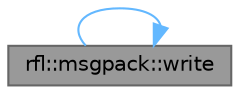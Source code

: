 digraph "rfl::msgpack::write"
{
 // LATEX_PDF_SIZE
  bgcolor="transparent";
  edge [fontname=Helvetica,fontsize=10,labelfontname=Helvetica,labelfontsize=10];
  node [fontname=Helvetica,fontsize=10,shape=box,height=0.2,width=0.4];
  rankdir="LR";
  Node1 [id="Node000001",label="rfl::msgpack::write",height=0.2,width=0.4,color="gray40", fillcolor="grey60", style="filled", fontcolor="black",tooltip="Returns msgpack bytes."];
  Node1 -> Node1 [id="edge1_Node000001_Node000001",color="steelblue1",style="solid",tooltip=" "];
}
